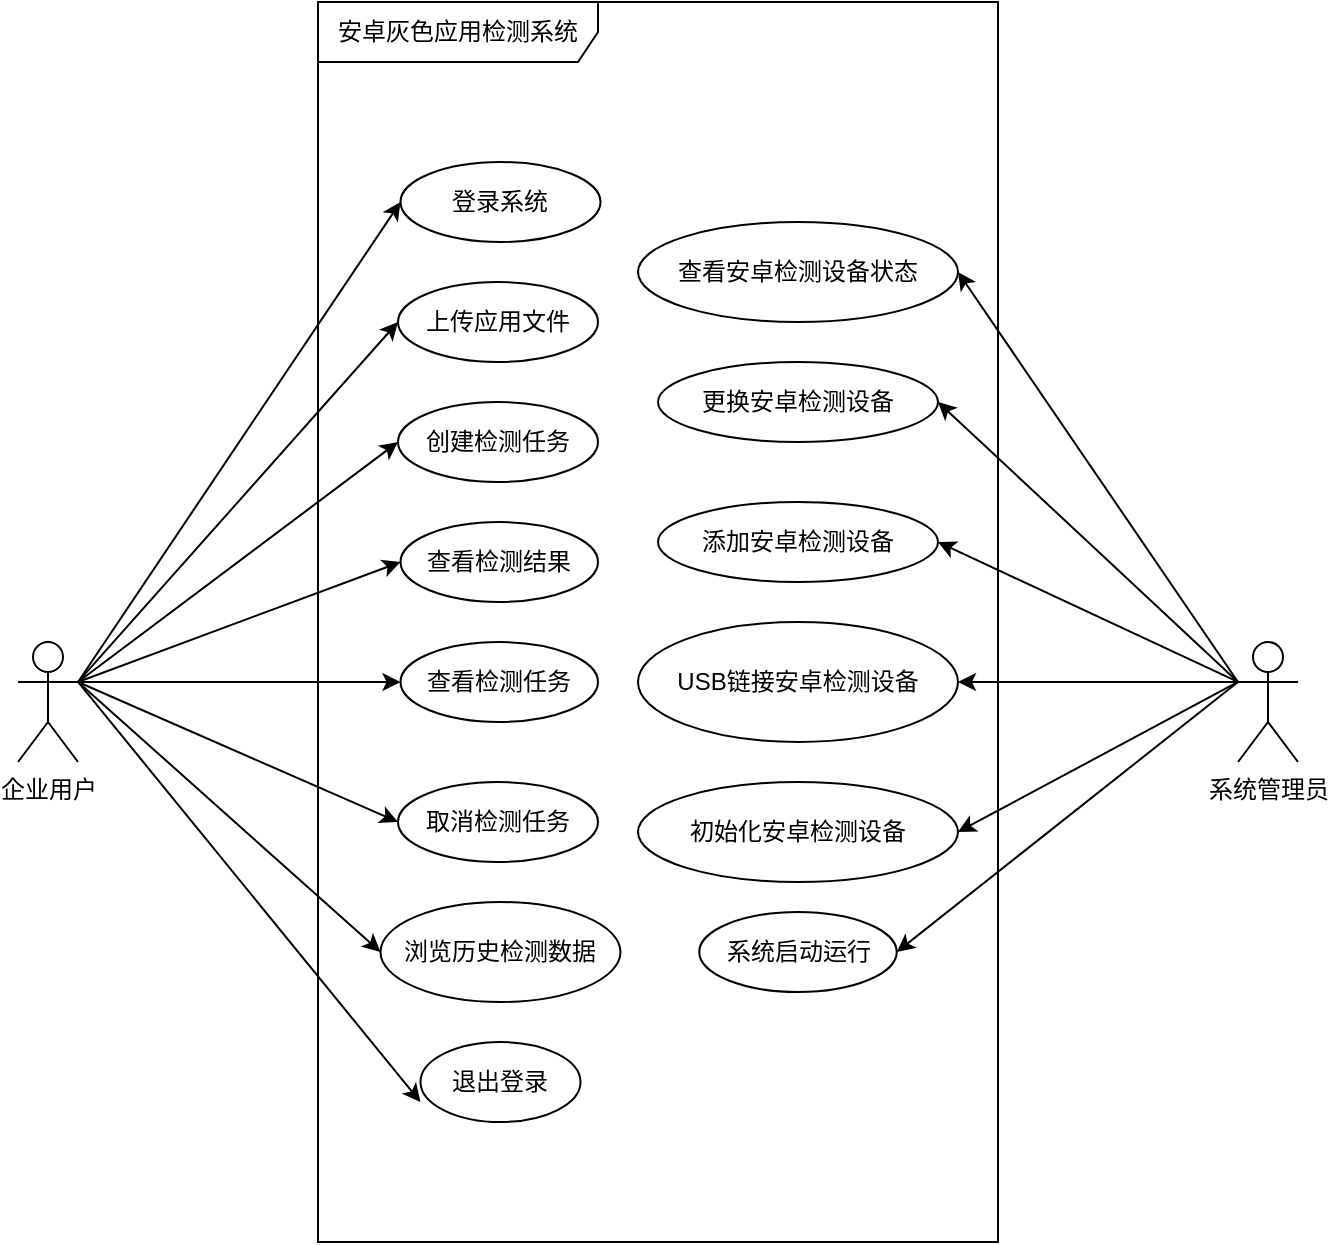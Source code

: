 <mxfile version="14.5.1" type="device"><diagram id="ug0fahejdwO7oGZN50Kg" name="第 1 页"><mxGraphModel dx="1086" dy="668" grid="1" gridSize="10" guides="1" tooltips="1" connect="1" arrows="1" fold="1" page="1" pageScale="1" pageWidth="1654" pageHeight="2336" math="0" shadow="0"><root><mxCell id="0"/><mxCell id="1" parent="0"/><mxCell id="zEaed8PHEBb8aYR913aK-1" style="rounded=0;orthogonalLoop=1;jettySize=auto;html=1;exitX=1;exitY=0.333;exitDx=0;exitDy=0;exitPerimeter=0;entryX=0;entryY=0.5;entryDx=0;entryDy=0;" edge="1" parent="1" source="zEaed8PHEBb8aYR913aK-10" target="zEaed8PHEBb8aYR913aK-18"><mxGeometry relative="1" as="geometry"/></mxCell><mxCell id="zEaed8PHEBb8aYR913aK-2" style="edgeStyle=none;rounded=0;orthogonalLoop=1;jettySize=auto;html=1;exitX=1;exitY=0.333;exitDx=0;exitDy=0;exitPerimeter=0;entryX=0;entryY=0.5;entryDx=0;entryDy=0;" edge="1" parent="1" source="zEaed8PHEBb8aYR913aK-10" target="zEaed8PHEBb8aYR913aK-19"><mxGeometry relative="1" as="geometry"/></mxCell><mxCell id="zEaed8PHEBb8aYR913aK-3" style="edgeStyle=none;rounded=0;orthogonalLoop=1;jettySize=auto;html=1;exitX=1;exitY=0.333;exitDx=0;exitDy=0;exitPerimeter=0;entryX=0;entryY=0.5;entryDx=0;entryDy=0;" edge="1" parent="1" source="zEaed8PHEBb8aYR913aK-10" target="zEaed8PHEBb8aYR913aK-20"><mxGeometry relative="1" as="geometry"/></mxCell><mxCell id="zEaed8PHEBb8aYR913aK-4" style="edgeStyle=none;rounded=0;orthogonalLoop=1;jettySize=auto;html=1;exitX=1;exitY=0.333;exitDx=0;exitDy=0;exitPerimeter=0;entryX=0;entryY=0.5;entryDx=0;entryDy=0;" edge="1" parent="1" source="zEaed8PHEBb8aYR913aK-10" target="zEaed8PHEBb8aYR913aK-21"><mxGeometry relative="1" as="geometry"/></mxCell><mxCell id="zEaed8PHEBb8aYR913aK-5" style="edgeStyle=none;rounded=0;orthogonalLoop=1;jettySize=auto;html=1;exitX=1;exitY=0.333;exitDx=0;exitDy=0;exitPerimeter=0;entryX=0;entryY=0.5;entryDx=0;entryDy=0;" edge="1" parent="1" source="zEaed8PHEBb8aYR913aK-10" target="zEaed8PHEBb8aYR913aK-22"><mxGeometry relative="1" as="geometry"/></mxCell><mxCell id="zEaed8PHEBb8aYR913aK-6" style="edgeStyle=none;rounded=0;orthogonalLoop=1;jettySize=auto;html=1;exitX=1;exitY=0.333;exitDx=0;exitDy=0;exitPerimeter=0;entryX=0;entryY=0.5;entryDx=0;entryDy=0;" edge="1" parent="1" source="zEaed8PHEBb8aYR913aK-10" target="zEaed8PHEBb8aYR913aK-23"><mxGeometry relative="1" as="geometry"/></mxCell><mxCell id="zEaed8PHEBb8aYR913aK-7" style="edgeStyle=none;rounded=0;orthogonalLoop=1;jettySize=auto;html=1;exitX=1;exitY=0.333;exitDx=0;exitDy=0;exitPerimeter=0;entryX=0;entryY=0.75;entryDx=0;entryDy=0;entryPerimeter=0;" edge="1" parent="1" source="zEaed8PHEBb8aYR913aK-10" target="zEaed8PHEBb8aYR913aK-24"><mxGeometry relative="1" as="geometry"/></mxCell><mxCell id="zEaed8PHEBb8aYR913aK-8" style="edgeStyle=none;rounded=0;orthogonalLoop=1;jettySize=auto;html=1;exitX=1;exitY=0.333;exitDx=0;exitDy=0;exitPerimeter=0;entryX=0;entryY=0.5;entryDx=0;entryDy=0;" edge="1" parent="1" source="zEaed8PHEBb8aYR913aK-10" target="zEaed8PHEBb8aYR913aK-28"><mxGeometry relative="1" as="geometry"/></mxCell><mxCell id="zEaed8PHEBb8aYR913aK-10" value="企业用户" style="shape=umlActor;verticalLabelPosition=bottom;verticalAlign=top;html=1;" vertex="1" parent="1"><mxGeometry x="40" y="420" width="30" height="60" as="geometry"/></mxCell><mxCell id="zEaed8PHEBb8aYR913aK-11" style="edgeStyle=none;rounded=0;orthogonalLoop=1;jettySize=auto;html=1;exitX=0;exitY=0.333;exitDx=0;exitDy=0;exitPerimeter=0;entryX=1;entryY=0.5;entryDx=0;entryDy=0;" edge="1" parent="1" source="zEaed8PHEBb8aYR913aK-14" target="zEaed8PHEBb8aYR913aK-25"><mxGeometry relative="1" as="geometry"/></mxCell><mxCell id="zEaed8PHEBb8aYR913aK-12" style="edgeStyle=none;rounded=0;orthogonalLoop=1;jettySize=auto;html=1;exitX=0;exitY=0.333;exitDx=0;exitDy=0;exitPerimeter=0;entryX=1;entryY=0.5;entryDx=0;entryDy=0;" edge="1" parent="1" source="zEaed8PHEBb8aYR913aK-14" target="zEaed8PHEBb8aYR913aK-26"><mxGeometry relative="1" as="geometry"/></mxCell><mxCell id="zEaed8PHEBb8aYR913aK-30" style="rounded=0;orthogonalLoop=1;jettySize=auto;html=1;exitX=0;exitY=0.333;exitDx=0;exitDy=0;exitPerimeter=0;entryX=1;entryY=0.5;entryDx=0;entryDy=0;" edge="1" parent="1" source="zEaed8PHEBb8aYR913aK-14" target="zEaed8PHEBb8aYR913aK-29"><mxGeometry relative="1" as="geometry"/></mxCell><mxCell id="zEaed8PHEBb8aYR913aK-38" style="edgeStyle=none;rounded=0;orthogonalLoop=1;jettySize=auto;html=1;exitX=0;exitY=0.333;exitDx=0;exitDy=0;exitPerimeter=0;entryX=1;entryY=0.5;entryDx=0;entryDy=0;" edge="1" parent="1" source="zEaed8PHEBb8aYR913aK-14" target="zEaed8PHEBb8aYR913aK-31"><mxGeometry relative="1" as="geometry"/></mxCell><mxCell id="zEaed8PHEBb8aYR913aK-39" style="edgeStyle=none;rounded=0;orthogonalLoop=1;jettySize=auto;html=1;exitX=0;exitY=0.333;exitDx=0;exitDy=0;exitPerimeter=0;entryX=1;entryY=0.5;entryDx=0;entryDy=0;" edge="1" parent="1" source="zEaed8PHEBb8aYR913aK-14" target="zEaed8PHEBb8aYR913aK-32"><mxGeometry relative="1" as="geometry"/></mxCell><mxCell id="zEaed8PHEBb8aYR913aK-40" style="edgeStyle=none;rounded=0;orthogonalLoop=1;jettySize=auto;html=1;exitX=0;exitY=0.333;exitDx=0;exitDy=0;exitPerimeter=0;entryX=1;entryY=0.5;entryDx=0;entryDy=0;" edge="1" parent="1" source="zEaed8PHEBb8aYR913aK-14" target="zEaed8PHEBb8aYR913aK-33"><mxGeometry relative="1" as="geometry"/></mxCell><mxCell id="zEaed8PHEBb8aYR913aK-14" value="系统管理员" style="shape=umlActor;verticalLabelPosition=bottom;verticalAlign=top;html=1;" vertex="1" parent="1"><mxGeometry x="650" y="420" width="30" height="60" as="geometry"/></mxCell><mxCell id="zEaed8PHEBb8aYR913aK-18" value="登录系统" style="ellipse;whiteSpace=wrap;html=1;" vertex="1" parent="1"><mxGeometry x="231.25" y="180" width="100" height="40" as="geometry"/></mxCell><mxCell id="zEaed8PHEBb8aYR913aK-19" value="上传应用文件" style="ellipse;whiteSpace=wrap;html=1;" vertex="1" parent="1"><mxGeometry x="230" y="240" width="100" height="40" as="geometry"/></mxCell><mxCell id="zEaed8PHEBb8aYR913aK-20" value="创建检测任务" style="ellipse;whiteSpace=wrap;html=1;" vertex="1" parent="1"><mxGeometry x="230" y="300" width="100" height="40" as="geometry"/></mxCell><mxCell id="zEaed8PHEBb8aYR913aK-21" value="查看检测结果" style="ellipse;whiteSpace=wrap;html=1;" vertex="1" parent="1"><mxGeometry x="231.25" y="360" width="98.75" height="40" as="geometry"/></mxCell><mxCell id="zEaed8PHEBb8aYR913aK-22" value="取消检测任务" style="ellipse;whiteSpace=wrap;html=1;" vertex="1" parent="1"><mxGeometry x="230" y="490" width="100" height="40" as="geometry"/></mxCell><mxCell id="zEaed8PHEBb8aYR913aK-23" value="浏览历史检测数据" style="ellipse;whiteSpace=wrap;html=1;" vertex="1" parent="1"><mxGeometry x="221.25" y="550" width="120" height="50" as="geometry"/></mxCell><mxCell id="zEaed8PHEBb8aYR913aK-24" value="退出登录" style="ellipse;whiteSpace=wrap;html=1;" vertex="1" parent="1"><mxGeometry x="241.25" y="620" width="80" height="40" as="geometry"/></mxCell><mxCell id="zEaed8PHEBb8aYR913aK-25" value="更换安卓检测设备" style="ellipse;whiteSpace=wrap;html=1;" vertex="1" parent="1"><mxGeometry x="360" y="280" width="140" height="40" as="geometry"/></mxCell><mxCell id="zEaed8PHEBb8aYR913aK-26" value="添加安卓检测设备" style="ellipse;whiteSpace=wrap;html=1;" vertex="1" parent="1"><mxGeometry x="360" y="350" width="140" height="40" as="geometry"/></mxCell><mxCell id="zEaed8PHEBb8aYR913aK-27" value="安卓灰色应用检测系统" style="shape=umlFrame;whiteSpace=wrap;html=1;width=140;height=30;" vertex="1" parent="1"><mxGeometry x="190" y="100" width="340" height="620" as="geometry"/></mxCell><mxCell id="zEaed8PHEBb8aYR913aK-28" value="查看检测任务" style="ellipse;whiteSpace=wrap;html=1;" vertex="1" parent="1"><mxGeometry x="231.25" y="420" width="98.75" height="40" as="geometry"/></mxCell><mxCell id="zEaed8PHEBb8aYR913aK-29" value="查看安卓检测设备状态" style="ellipse;whiteSpace=wrap;html=1;" vertex="1" parent="1"><mxGeometry x="350" y="210" width="160" height="50" as="geometry"/></mxCell><mxCell id="zEaed8PHEBb8aYR913aK-31" value="USB链接安卓检测设备" style="ellipse;whiteSpace=wrap;html=1;" vertex="1" parent="1"><mxGeometry x="350" y="410" width="160" height="60" as="geometry"/></mxCell><mxCell id="zEaed8PHEBb8aYR913aK-32" value="初始化安卓检测设备" style="ellipse;whiteSpace=wrap;html=1;" vertex="1" parent="1"><mxGeometry x="350" y="490" width="160" height="50" as="geometry"/></mxCell><mxCell id="zEaed8PHEBb8aYR913aK-33" value="系统启动运行" style="ellipse;whiteSpace=wrap;html=1;" vertex="1" parent="1"><mxGeometry x="380.62" y="555" width="98.75" height="40" as="geometry"/></mxCell></root></mxGraphModel></diagram></mxfile>